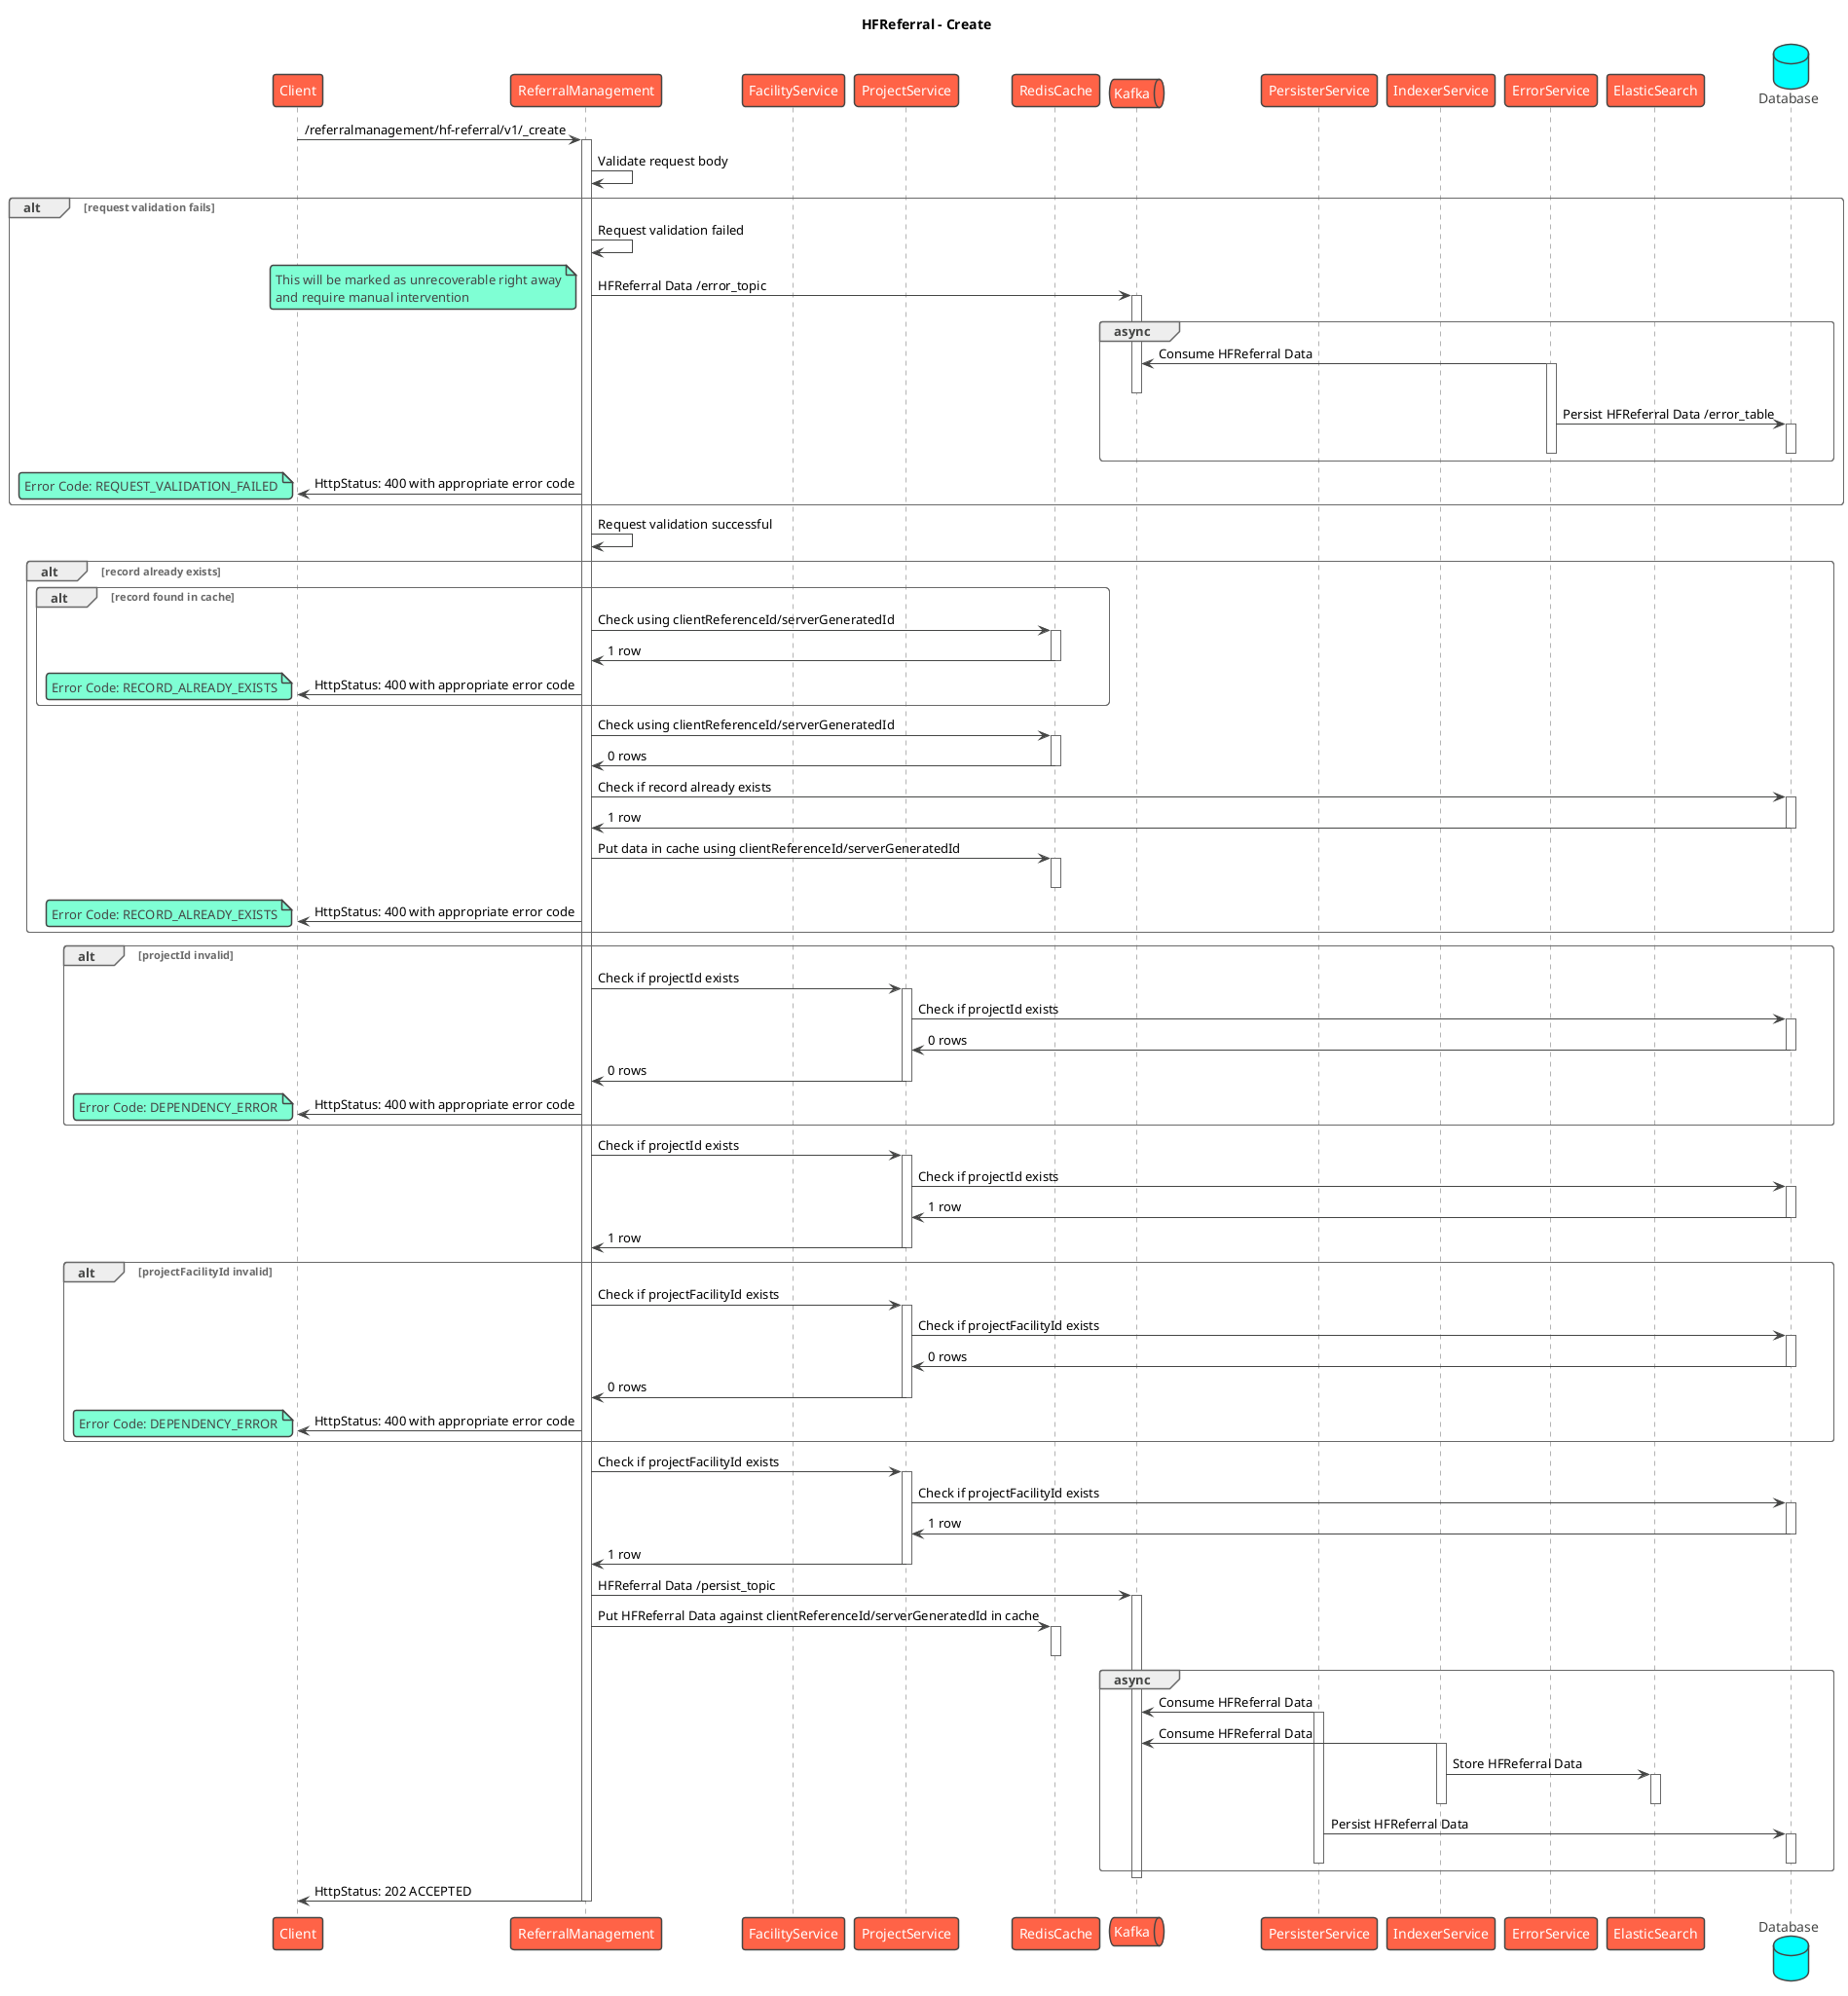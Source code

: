 @startuml
title HFReferral - Create
!theme vibrant
participant Client as c
participant ReferralManagement as rm
participant FacilityService as fs
participant ProjectService as ps
participant RedisCache as rc
queue Kafka as k
participant PersisterService as prs
participant IndexerService as idx
participant ErrorService as es
participant ElasticSearch as el
database Database as db

c -> rm : /referralmanagement/hf-referral/v1/_create
activate rm
rm -> rm : Validate request body

alt request validation fails
    rm -> rm: Request validation failed
    rm -> k: HFReferral Data /error_topic
    note left
        This will be marked as unrecoverable right away
        and require manual intervention
    end note
    activate k
    group async
        es -> k: Consume HFReferral Data
        activate es
        deactivate k
        es -> db: Persist HFReferral Data /error_table
        activate db
        deactivate db
        deactivate es
    end
    rm -> c: HttpStatus: 400 with appropriate error code
    note left
      Error Code: REQUEST_VALIDATION_FAILED
    end note
end
rm -> rm: Request validation successful
alt record already exists
    alt record found in cache
      rm -> rc: Check using clientReferenceId/serverGeneratedId
      activate rc
      rc -> rm: 1 row
      deactivate rc
      rm -> c: HttpStatus: 400 with appropriate error code
      note left
          Error Code: RECORD_ALREADY_EXISTS
      end note
    end
    rm -> rc: Check using clientReferenceId/serverGeneratedId
    activate rc
    rc -> rm: 0 rows
    deactivate rc
    rm -> db: Check if record already exists
    activate db
    db -> rm: 1 row
    deactivate db
    rm -> rc: Put data in cache using clientReferenceId/serverGeneratedId
    activate rc
    deactivate rc
    rm -> c: HttpStatus: 400 with appropriate error code
    note left
        Error Code: RECORD_ALREADY_EXISTS
    end note
end
alt projectId invalid
    rm -> ps: Check if projectId exists
    activate ps
    ps -> db: Check if projectId exists
    activate db
    db -> ps: 0 rows
    deactivate db
    ps -> rm: 0 rows
    deactivate ps
    rm -> c: HttpStatus: 400 with appropriate error code
    note left
       Error Code: DEPENDENCY_ERROR
    end note
end
rm -> ps: Check if projectId exists
activate ps
ps -> db: Check if projectId exists
activate db
db -> ps: 1 row
deactivate db
ps -> rm: 1 row
deactivate ps
alt projectFacilityId invalid
    rm -> ps: Check if projectFacilityId exists
    activate ps
    ps -> db: Check if projectFacilityId exists
    activate db
    db -> ps: 0 rows
    deactivate db
    ps -> rm: 0 rows
    deactivate ps
    rm -> c: HttpStatus: 400 with appropriate error code
    note left
       Error Code: DEPENDENCY_ERROR
    end note
end
rm -> ps: Check if projectFacilityId exists
activate ps
ps -> db: Check if projectFacilityId exists
activate db
db -> ps: 1 row
deactivate db
ps -> rm: 1 row
deactivate ps
rm -> k: HFReferral Data /persist_topic
activate k
rm -> rc: Put HFReferral Data against clientReferenceId/serverGeneratedId in cache
activate rc
deactivate rc
group async
    prs -> k: Consume HFReferral Data
    activate prs
    idx -> k: Consume HFReferral Data
    activate idx
    idx -> el: Store HFReferral Data
    activate el
    deactivate el
    deactivate idx
    prs -> db: Persist HFReferral Data
    activate db
    deactivate db
    deactivate prs
end
deactivate k
rm -> c : HttpStatus: 202 ACCEPTED
deactivate rm

@enduml